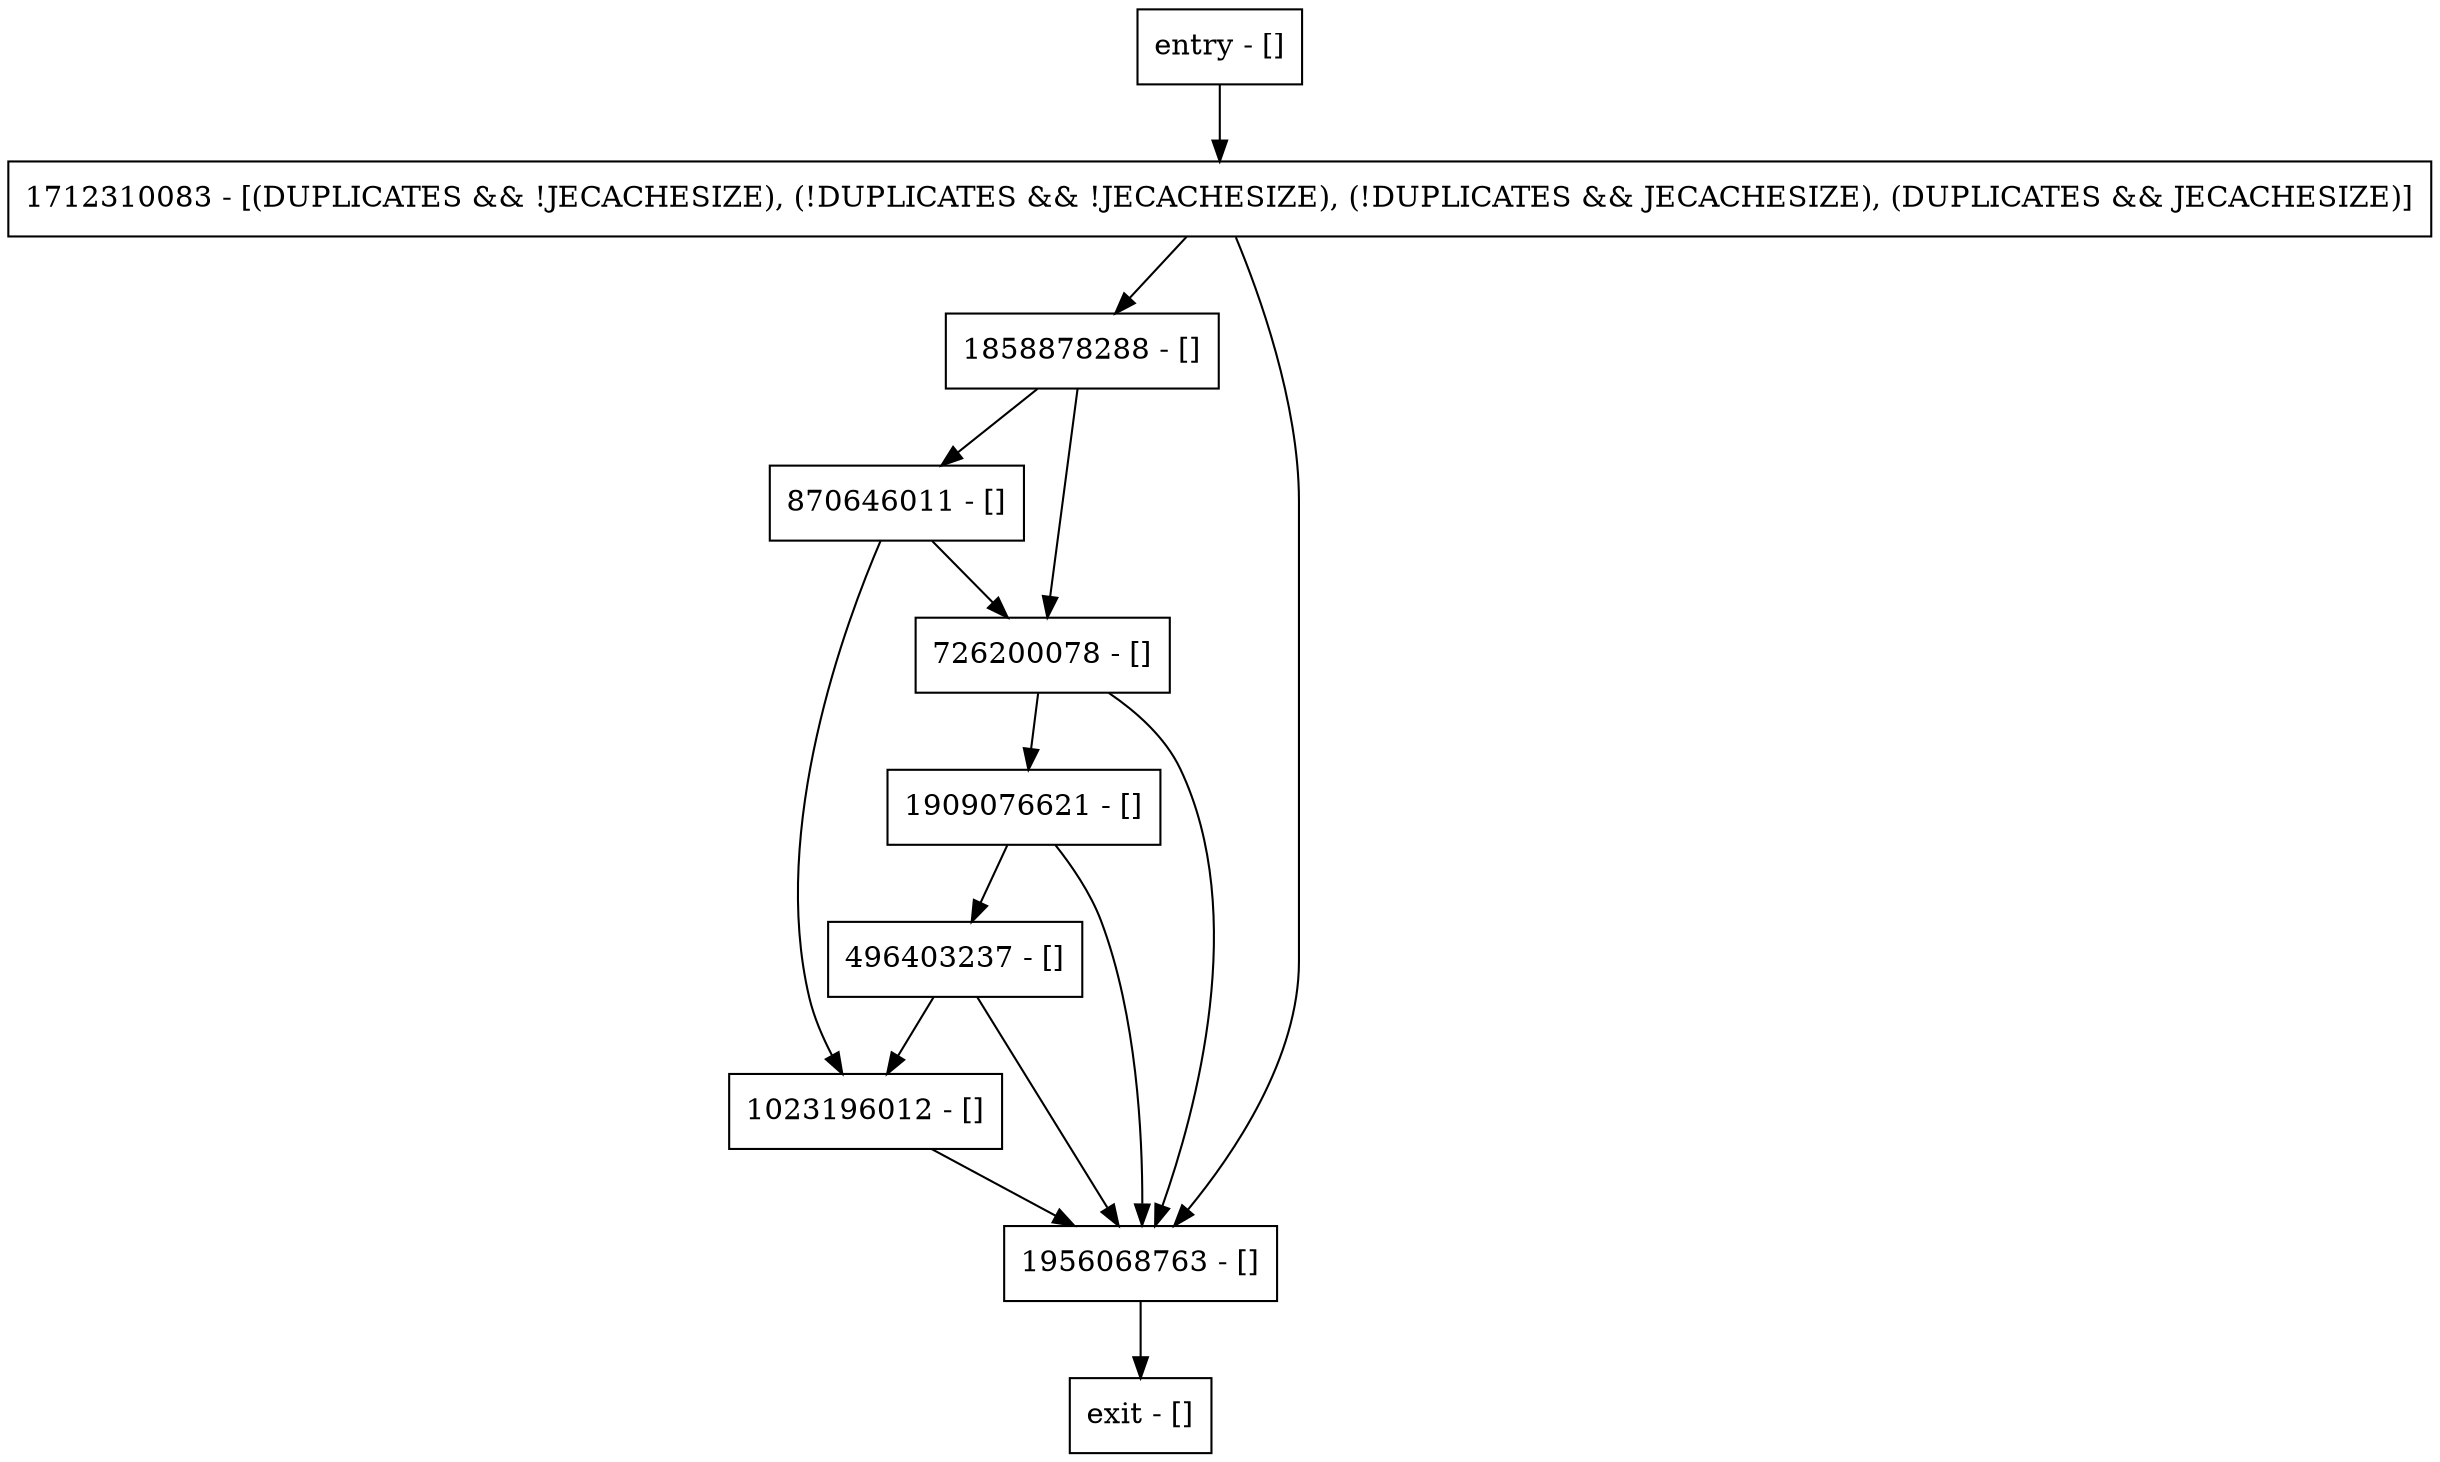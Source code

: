 digraph criticalEviction {
node [shape=record];
entry [label="entry - []"];
exit [label="exit - []"];
1858878288 [label="1858878288 - []"];
496403237 [label="496403237 - []"];
1712310083 [label="1712310083 - [(DUPLICATES && !JECACHESIZE), (!DUPLICATES && !JECACHESIZE), (!DUPLICATES && JECACHESIZE), (DUPLICATES && JECACHESIZE)]"];
1023196012 [label="1023196012 - []"];
726200078 [label="726200078 - []"];
870646011 [label="870646011 - []"];
1909076621 [label="1909076621 - []"];
1956068763 [label="1956068763 - []"];
entry;
exit;
entry -> 1712310083;
1858878288 -> 726200078;
1858878288 -> 870646011;
496403237 -> 1023196012;
496403237 -> 1956068763;
1712310083 -> 1858878288;
1712310083 -> 1956068763;
1023196012 -> 1956068763;
726200078 -> 1909076621;
726200078 -> 1956068763;
870646011 -> 1023196012;
870646011 -> 726200078;
1909076621 -> 496403237;
1909076621 -> 1956068763;
1956068763 -> exit;
}
